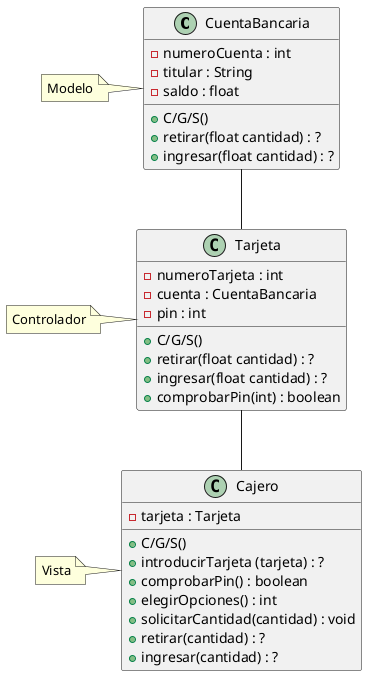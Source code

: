 @startuml

class CuentaBancaria {
    - numeroCuenta : int
    - titular : String
    - saldo : float

    + C/G/S()
    + retirar(float cantidad) : ?
    + ingresar(float cantidad) : ?
}

class Tarjeta {
    - numeroTarjeta : int
    - cuenta : CuentaBancaria
    - pin : int

    + C/G/S()
    + retirar(float cantidad) : ?
    + ingresar(float cantidad) : ?
    + comprobarPin(int) : boolean
}

class Cajero {
    - tarjeta : Tarjeta

    + C/G/S()
    + introducirTarjeta (tarjeta) : ?
    + comprobarPin() : boolean
    + elegirOpciones() : int
    + solicitarCantidad(cantidad) : void
    + retirar(cantidad) : ?
    + ingresar(cantidad) : ?
}

Tarjeta -- Cajero
CuentaBancaria -- Tarjeta

note left of CuentaBancaria : Modelo
note left of Tarjeta : Controlador
note left of Cajero : Vista

@enduml